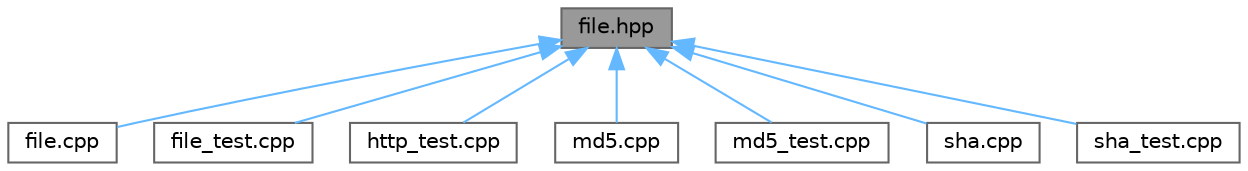 digraph "file.hpp"
{
 // LATEX_PDF_SIZE
  bgcolor="transparent";
  edge [fontname=Helvetica,fontsize=10,labelfontname=Helvetica,labelfontsize=10];
  node [fontname=Helvetica,fontsize=10,shape=box,height=0.2,width=0.4];
  Node1 [label="file.hpp",height=0.2,width=0.4,color="gray40", fillcolor="grey60", style="filled", fontcolor="black",tooltip=" "];
  Node1 -> Node2 [dir="back",color="steelblue1",style="solid"];
  Node2 [label="file.cpp",height=0.2,width=0.4,color="grey40", fillcolor="white", style="filled",URL="$file_8cpp.html",tooltip=" "];
  Node1 -> Node3 [dir="back",color="steelblue1",style="solid"];
  Node3 [label="file_test.cpp",height=0.2,width=0.4,color="grey40", fillcolor="white", style="filled",URL="$file__test_8cpp.html",tooltip=" "];
  Node1 -> Node4 [dir="back",color="steelblue1",style="solid"];
  Node4 [label="http_test.cpp",height=0.2,width=0.4,color="grey40", fillcolor="white", style="filled",URL="$http__test_8cpp.html",tooltip=" "];
  Node1 -> Node5 [dir="back",color="steelblue1",style="solid"];
  Node5 [label="md5.cpp",height=0.2,width=0.4,color="grey40", fillcolor="white", style="filled",URL="$md5_8cpp.html",tooltip=" "];
  Node1 -> Node6 [dir="back",color="steelblue1",style="solid"];
  Node6 [label="md5_test.cpp",height=0.2,width=0.4,color="grey40", fillcolor="white", style="filled",URL="$md5__test_8cpp.html",tooltip=" "];
  Node1 -> Node7 [dir="back",color="steelblue1",style="solid"];
  Node7 [label="sha.cpp",height=0.2,width=0.4,color="grey40", fillcolor="white", style="filled",URL="$sha_8cpp.html",tooltip=" "];
  Node1 -> Node8 [dir="back",color="steelblue1",style="solid"];
  Node8 [label="sha_test.cpp",height=0.2,width=0.4,color="grey40", fillcolor="white", style="filled",URL="$sha__test_8cpp.html",tooltip=" "];
}
